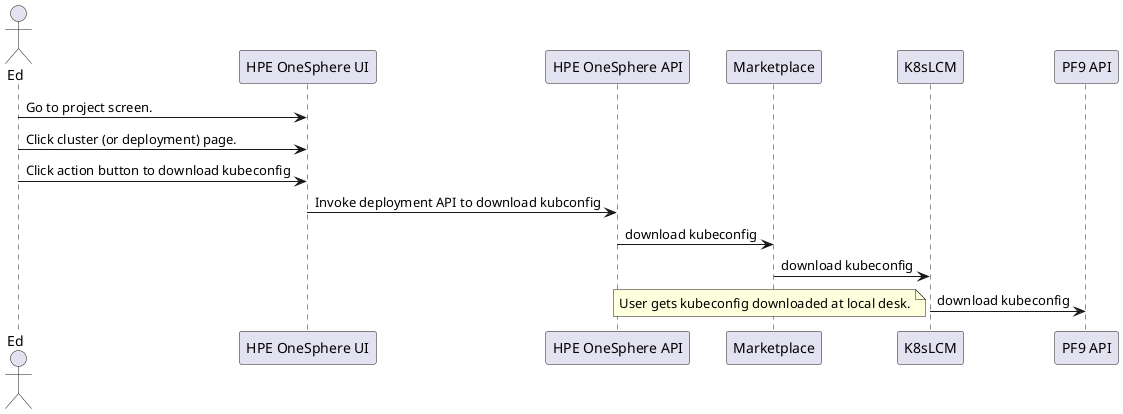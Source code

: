 @startuml
actor Ed

participant "HPE OneSphere UI"
participant "HPE OneSphere API"
participant Marketplace
participant K8sLCM
participant "PF9 API"

Ed -> "HPE OneSphere UI": Go to project screen.
Ed -> "HPE OneSphere UI": Click cluster (or deployment) page.
Ed -> "HPE OneSphere UI": Click action button to download kubeconfig
"HPE OneSphere UI" -> "HPE OneSphere API": Invoke deployment API to download kubconfig
"HPE OneSphere API" -> Marketplace: download kubeconfig
Marketplace -> K8sLCM: download kubeconfig
K8sLCM -> "PF9 API": download kubeconfig

note left
    User gets kubeconfig downloaded at local desk.
end note

@enduml